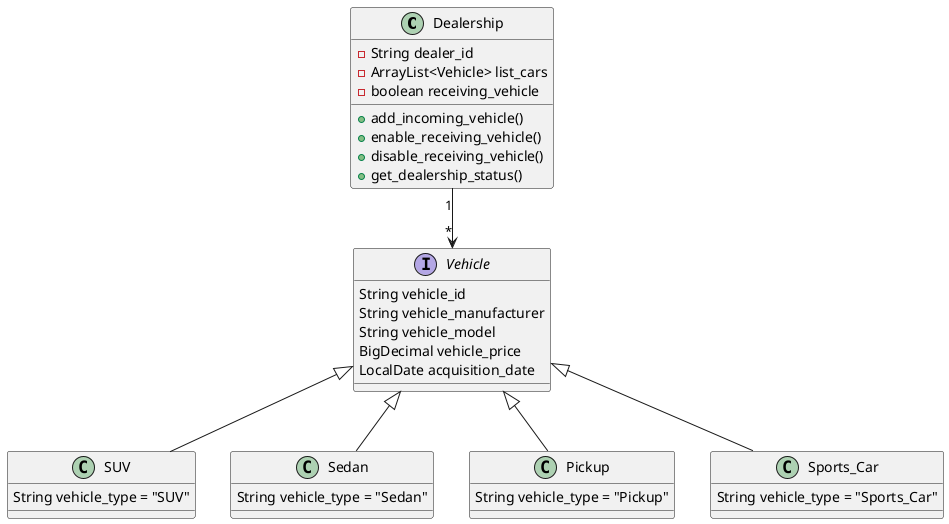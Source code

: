 @startuml
'https://plantuml.com/class-diagram

class Dealership {
    -String dealer_id
    -ArrayList<Vehicle> list_cars
    -boolean receiving_vehicle

     +add_incoming_vehicle()
     +enable_receiving_vehicle()
     +disable_receiving_vehicle()
     +get_dealership_status()



}
interface Vehicle{
    String vehicle_id
    String vehicle_manufacturer
    String vehicle_model
    BigDecimal vehicle_price
    LocalDate acquisition_date
}

class SUV extends Vehicle
{
    String vehicle_type = "SUV"
}
class Sedan extends Vehicle
{
    String vehicle_type = "Sedan"
}
class Pickup extends Vehicle
{
    String vehicle_type = "Pickup"
}
class Sports_Car extends Vehicle
{
    String vehicle_type = "Sports_Car"
}



Dealership "1" --> "*" Vehicle
@enduml
